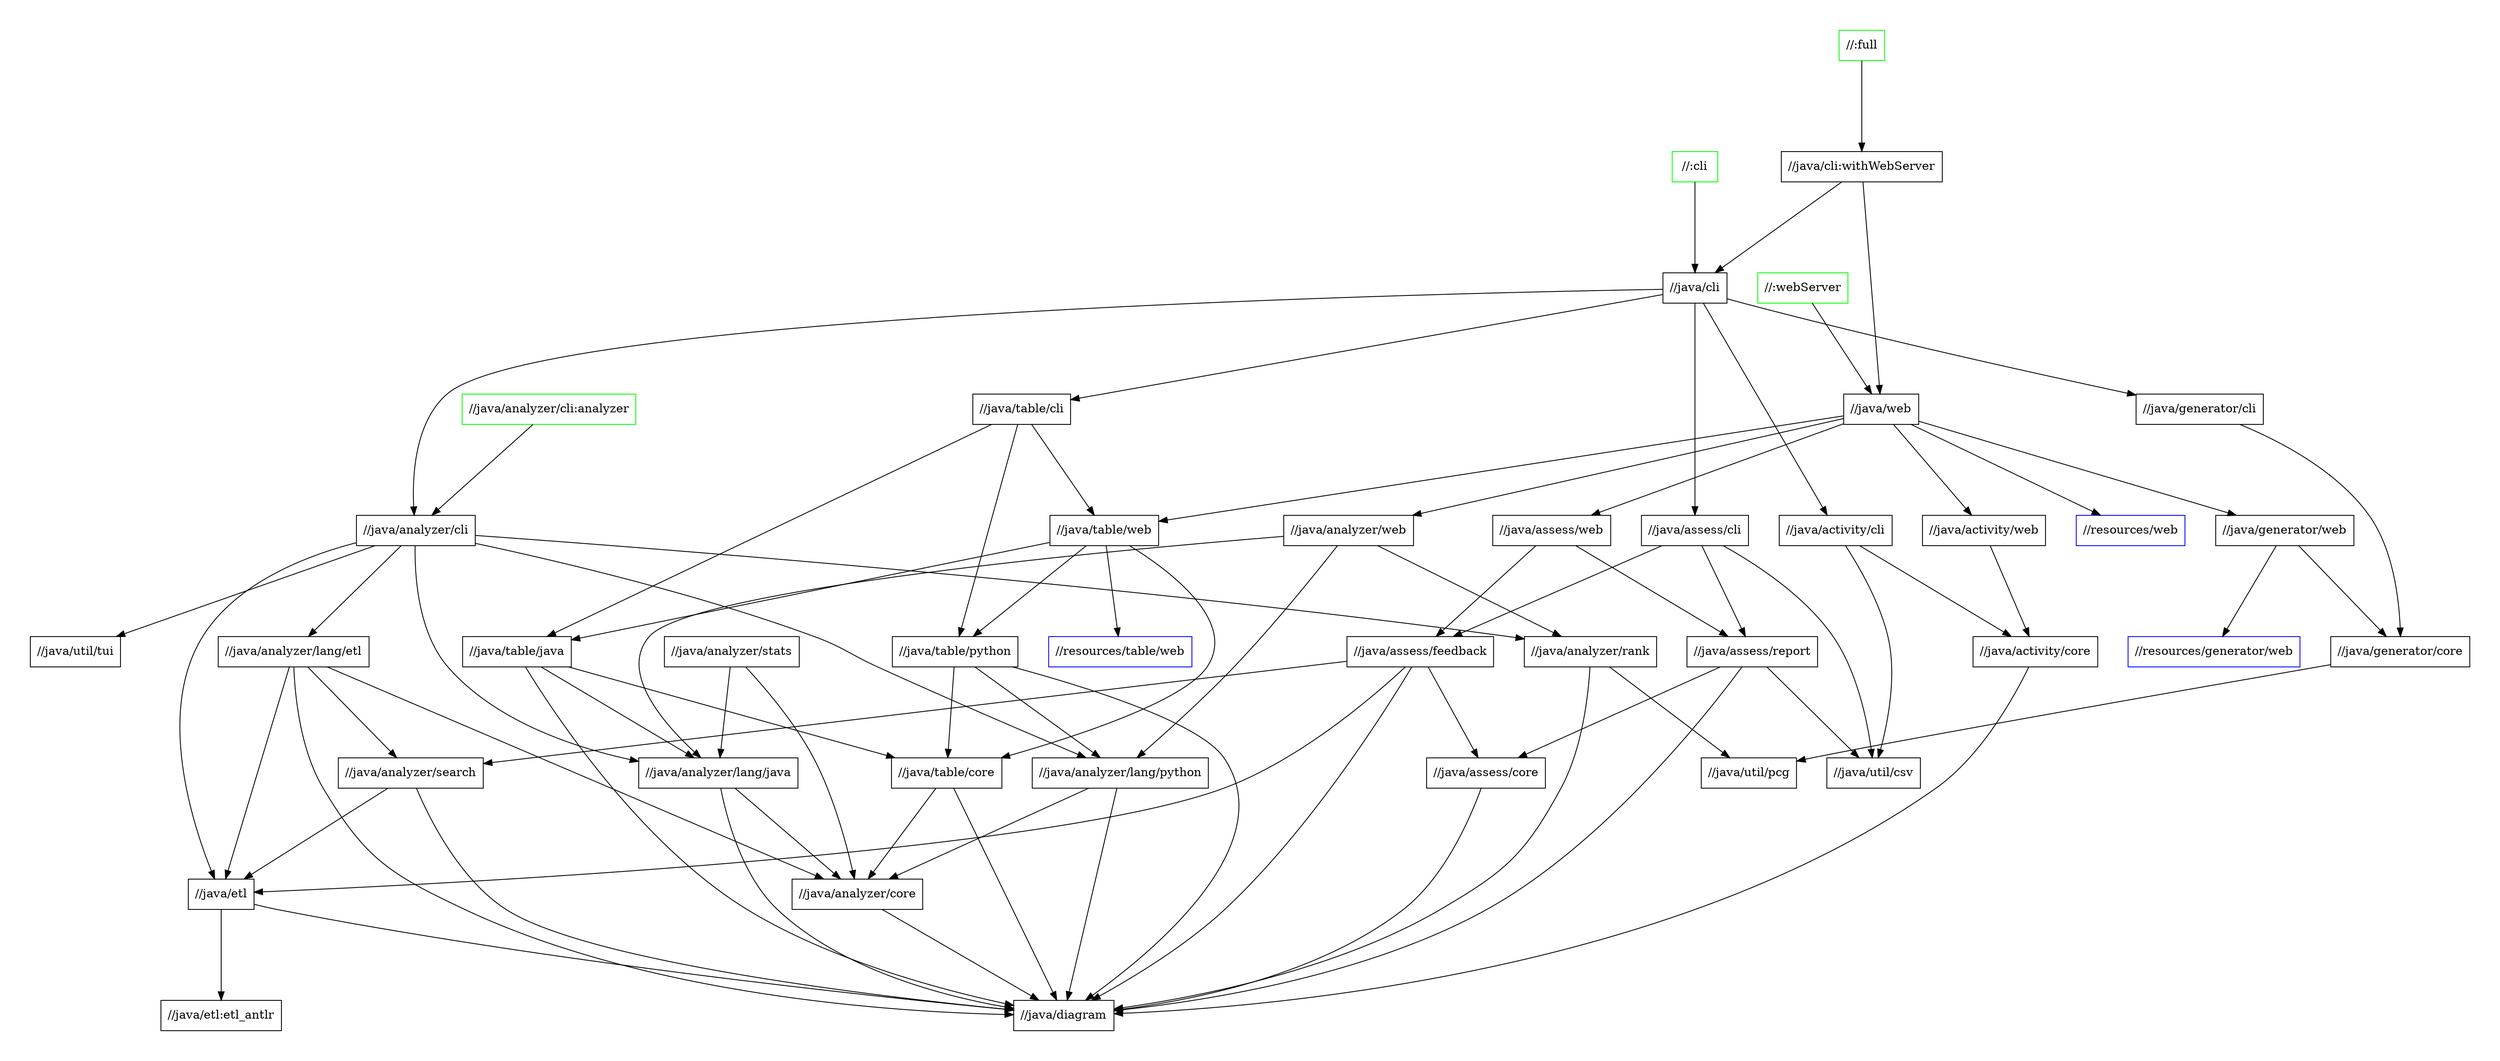 digraph mygraph {
  graph [pad="0.5", nodesep="0.5", ranksep="1.5"];
  node [shape=box];
  "//:cli" [color="green"]
  "//:cli" -> "//java/cli"
  "//java/analyzer/cli:analyzer" [color="green"]
  "//java/analyzer/cli:analyzer" -> "//java/analyzer/cli"
  "//:webServer" [color="green"]
  "//:webServer" -> "//java/web"
  "//:full" [color="green"]
  "//:full" -> "//java/cli:withWebServer"
  "//java/cli:withWebServer"
  "//java/cli:withWebServer" -> "//java/cli"
  "//java/cli:withWebServer" -> "//java/web"
  "//java/web"
  "//java/web" -> "//java/activity/web"
  "//java/web" -> "//java/analyzer/web"
  "//java/web" -> "//java/assess/web"
  "//java/web" -> "//java/generator/web"
  "//java/web" -> "//java/table/web"
  "//java/web" -> "//resources/web"
  "//resources/web" [color="blue"]
  "//java/generator/web"
  "//java/generator/web" -> "//java/generator/core"
  "//java/generator/web" -> "//resources/generator/web"
  "//resources/generator/web" [color="blue"]
  "//java/assess/web"
  "//java/assess/web" -> "//java/assess/feedback"
  "//java/assess/web" -> "//java/assess/report"
  "//java/cli"
  "//java/cli" -> "//java/activity/cli"
  "//java/cli" -> "//java/analyzer/cli"
  "//java/cli" -> "//java/assess/cli"
  "//java/cli" -> "//java/generator/cli"
  "//java/cli" -> "//java/table/cli"
  "//java/table/cli"
  "//java/table/cli" -> "//java/table/java"
  "//java/table/cli" -> "//java/table/python"
  "//java/table/cli" -> "//java/table/web"
  "//java/generator/cli"
  "//java/generator/cli" -> "//java/generator/core"
  "//java/generator/core"
  "//java/generator/core" -> "//java/util/pcg"
  "//java/assess/cli"
  "//java/assess/cli" -> "//java/assess/feedback"
  "//java/assess/cli" -> "//java/assess/report"
  "//java/assess/cli" -> "//java/util/csv"
  "//java/assess/report"
  "//java/assess/report" -> "//java/assess/core"
  "//java/assess/report" -> "//java/diagram"
  "//java/assess/report" -> "//java/util/csv"
  "//java/assess/feedback"
  "//java/assess/feedback" -> "//java/analyzer/search"
  "//java/assess/feedback" -> "//java/assess/core"
  "//java/assess/feedback" -> "//java/diagram"
  "//java/assess/feedback" -> "//java/etl"
  "//java/assess/core"
  "//java/assess/core" -> "//java/diagram"
  "//java/analyzer/cli"
  "//java/analyzer/cli" -> "//java/analyzer/lang/etl"
  "//java/analyzer/cli" -> "//java/analyzer/lang/java"
  "//java/analyzer/cli" -> "//java/analyzer/lang/python"
  "//java/analyzer/cli" -> "//java/analyzer/rank"
  "//java/analyzer/cli" -> "//java/etl"
  "//java/analyzer/cli" -> "//java/util/tui"
  "//java/analyzer/stats"
  "//java/analyzer/stats" -> "//java/analyzer/core"
  "//java/analyzer/stats" -> "//java/analyzer/lang/java"
  "//java/analyzer/lang/etl"
  "//java/analyzer/lang/etl" -> "//java/analyzer/core"
  "//java/analyzer/lang/etl" -> "//java/analyzer/search"
  "//java/analyzer/lang/etl" -> "//java/diagram"
  "//java/analyzer/lang/etl" -> "//java/etl"
  "//java/analyzer/search"
  "//java/analyzer/search" -> "//java/diagram"
  "//java/analyzer/search" -> "//java/etl"
  "//java/etl"
  "//java/etl" -> "//java/diagram"
  "//java/etl" -> "//java/etl:etl_antlr"
  "//java/etl:etl_antlr"
  "//java/activity/cli"
  "//java/activity/cli" -> "//java/activity/core"
  "//java/activity/cli" -> "//java/util/csv"
  "//java/util/csv"
  "//java/util/tui"
  "//java/analyzer/web"
  "//java/analyzer/web" -> "//java/analyzer/lang/java"
  "//java/analyzer/web" -> "//java/analyzer/lang/python"
  "//java/analyzer/web" -> "//java/analyzer/rank"
  "//java/analyzer/rank"
  "//java/analyzer/rank" -> "//java/diagram"
  "//java/analyzer/rank" -> "//java/util/pcg"
  "//java/util/pcg"
  "//java/table/web"
  "//java/table/web" -> "//java/table/core"
  "//java/table/web" -> "//java/table/java"
  "//java/table/web" -> "//java/table/python"
  "//java/table/web" -> "//resources/table/web"
  "//resources/table/web" [color="blue"]
  "//java/table/python"
  "//java/table/python" -> "//java/analyzer/lang/python"
  "//java/table/python" -> "//java/diagram"
  "//java/table/python" -> "//java/table/core"
  "//java/analyzer/lang/python"
  "//java/analyzer/lang/python" -> "//java/analyzer/core"
  "//java/analyzer/lang/python" -> "//java/diagram"
  "//java/table/java"
  "//java/table/java" -> "//java/analyzer/lang/java"
  "//java/table/java" -> "//java/diagram"
  "//java/table/java" -> "//java/table/core"
  "//java/analyzer/lang/java"
  "//java/analyzer/lang/java" -> "//java/analyzer/core"
  "//java/analyzer/lang/java" -> "//java/diagram"
  "//java/table/core"
  "//java/table/core" -> "//java/analyzer/core"
  "//java/table/core" -> "//java/diagram"
  "//java/analyzer/core"
  "//java/analyzer/core" -> "//java/diagram"
  "//java/activity/web"
  "//java/activity/web" -> "//java/activity/core"
  "//java/activity/core"
  "//java/activity/core" -> "//java/diagram"
  "//java/diagram"
}
